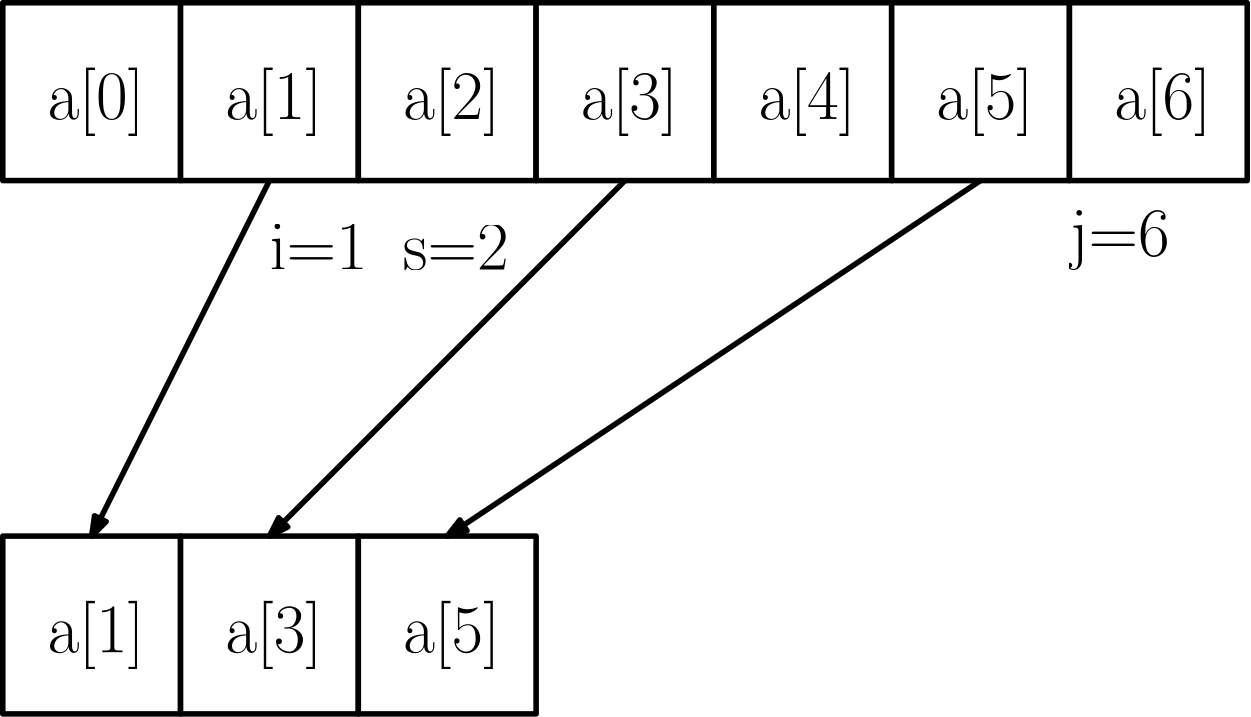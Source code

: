<?xml version="1.0"?>
<!DOCTYPE ipe SYSTEM "ipe.dtd">
<ipe version="70005" creator="Ipe 7.1.1">
<info created="D:20131031205906" modified="D:20131107090947"/>
<ipestyle name="basic">
<symbol name="arrow/arc(spx)">
<path stroke="sym-stroke" fill="sym-stroke" pen="sym-pen">
0 0 m
-1 0.333 l
-1 -0.333 l
h
</path>
</symbol>
<symbol name="arrow/farc(spx)">
<path stroke="sym-stroke" fill="white" pen="sym-pen">
0 0 m
-1 0.333 l
-1 -0.333 l
h
</path>
</symbol>
<symbol name="mark/circle(sx)" transformations="translations">
<path fill="sym-stroke">
0.6 0 0 0.6 0 0 e
0.4 0 0 0.4 0 0 e
</path>
</symbol>
<symbol name="mark/disk(sx)" transformations="translations">
<path fill="sym-stroke">
0.6 0 0 0.6 0 0 e
</path>
</symbol>
<symbol name="mark/fdisk(sfx)" transformations="translations">
<group>
<path fill="sym-fill">
0.5 0 0 0.5 0 0 e
</path>
<path fill="sym-stroke" fillrule="eofill">
0.6 0 0 0.6 0 0 e
0.4 0 0 0.4 0 0 e
</path>
</group>
</symbol>
<symbol name="mark/box(sx)" transformations="translations">
<path fill="sym-stroke" fillrule="eofill">
-0.6 -0.6 m
0.6 -0.6 l
0.6 0.6 l
-0.6 0.6 l
h
-0.4 -0.4 m
0.4 -0.4 l
0.4 0.4 l
-0.4 0.4 l
h
</path>
</symbol>
<symbol name="mark/square(sx)" transformations="translations">
<path fill="sym-stroke">
-0.6 -0.6 m
0.6 -0.6 l
0.6 0.6 l
-0.6 0.6 l
h
</path>
</symbol>
<symbol name="mark/fsquare(sfx)" transformations="translations">
<group>
<path fill="sym-fill">
-0.5 -0.5 m
0.5 -0.5 l
0.5 0.5 l
-0.5 0.5 l
h
</path>
<path fill="sym-stroke" fillrule="eofill">
-0.6 -0.6 m
0.6 -0.6 l
0.6 0.6 l
-0.6 0.6 l
h
-0.4 -0.4 m
0.4 -0.4 l
0.4 0.4 l
-0.4 0.4 l
h
</path>
</group>
</symbol>
<symbol name="mark/cross(sx)" transformations="translations">
<group>
<path fill="sym-stroke">
-0.43 -0.57 m
0.57 0.43 l
0.43 0.57 l
-0.57 -0.43 l
h
</path>
<path fill="sym-stroke">
-0.43 0.57 m
0.57 -0.43 l
0.43 -0.57 l
-0.57 0.43 l
h
</path>
</group>
</symbol>
<symbol name="arrow/fnormal(spx)">
<path stroke="sym-stroke" fill="white" pen="sym-pen">
0 0 m
-1 0.333 l
-1 -0.333 l
h
</path>
</symbol>
<symbol name="arrow/pointed(spx)">
<path stroke="sym-stroke" fill="sym-stroke" pen="sym-pen">
0 0 m
-1 0.333 l
-0.8 0 l
-1 -0.333 l
h
</path>
</symbol>
<symbol name="arrow/fpointed(spx)">
<path stroke="sym-stroke" fill="white" pen="sym-pen">
0 0 m
-1 0.333 l
-0.8 0 l
-1 -0.333 l
h
</path>
</symbol>
<symbol name="arrow/linear(spx)">
<path stroke="sym-stroke" pen="sym-pen">
-1 0.333 m
0 0 l
-1 -0.333 l
</path>
</symbol>
<symbol name="arrow/fdouble(spx)">
<path stroke="sym-stroke" fill="white" pen="sym-pen">
0 0 m
-1 0.333 l
-1 -0.333 l
h
-1 0 m
-2 0.333 l
-2 -0.333 l
h
</path>
</symbol>
<symbol name="arrow/double(spx)">
<path stroke="sym-stroke" fill="sym-stroke" pen="sym-pen">
0 0 m
-1 0.333 l
-1 -0.333 l
h
-1 0 m
-2 0.333 l
-2 -0.333 l
h
</path>
</symbol>
<pen name="heavier" value="0.8"/>
<pen name="fat" value="1.2"/>
<pen name="ultrafat" value="2"/>
<symbolsize name="large" value="5"/>
<symbolsize name="small" value="2"/>
<symbolsize name="tiny" value="1.1"/>
<arrowsize name="large" value="10"/>
<arrowsize name="small" value="5"/>
<arrowsize name="tiny" value="3"/>
<color name="red" value="1 0 0"/>
<color name="green" value="0 1 0"/>
<color name="blue" value="0 0 1"/>
<color name="yellow" value="1 1 0"/>
<color name="orange" value="1 0.647 0"/>
<color name="gold" value="1 0.843 0"/>
<color name="purple" value="0.627 0.125 0.941"/>
<color name="gray" value="0.745"/>
<color name="brown" value="0.647 0.165 0.165"/>
<color name="navy" value="0 0 0.502"/>
<color name="pink" value="1 0.753 0.796"/>
<color name="seagreen" value="0.18 0.545 0.341"/>
<color name="turquoise" value="0.251 0.878 0.816"/>
<color name="violet" value="0.933 0.51 0.933"/>
<color name="darkblue" value="0 0 0.545"/>
<color name="darkcyan" value="0 0.545 0.545"/>
<color name="darkgray" value="0.663"/>
<color name="darkgreen" value="0 0.392 0"/>
<color name="darkmagenta" value="0.545 0 0.545"/>
<color name="darkorange" value="1 0.549 0"/>
<color name="darkred" value="0.545 0 0"/>
<color name="lightblue" value="0.678 0.847 0.902"/>
<color name="lightcyan" value="0.878 1 1"/>
<color name="lightgray" value="0.827"/>
<color name="lightgreen" value="0.565 0.933 0.565"/>
<color name="lightyellow" value="1 1 0.878"/>
<dashstyle name="dashed" value="[4] 0"/>
<dashstyle name="dotted" value="[1 3] 0"/>
<dashstyle name="dash dotted" value="[4 2 1 2] 0"/>
<dashstyle name="dash dot dotted" value="[4 2 1 2 1 2] 0"/>
<textsize name="large" value="\large"/>
<textsize name="Large" value="\Large"/>
<textsize name="LARGE" value="\LARGE"/>
<textsize name="huge" value="\huge"/>
<textsize name="Huge" value="\Huge"/>
<textsize name="small" value="\small"/>
<textsize name="footnote" value="\footnotesize"/>
<textsize name="tiny" value="\tiny"/>
<textstyle name="center" begin="\begin{center}" end="\end{center}"/>
<textstyle name="itemize" begin="\begin{itemize}" end="\end{itemize}"/>
<textstyle name="item" begin="\begin{itemize}\item{}" end="\end{itemize}"/>
<gridsize name="4 pts" value="4"/>
<gridsize name="8 pts (~3 mm)" value="8"/>
<gridsize name="16 pts (~6 mm)" value="16"/>
<gridsize name="32 pts (~12 mm)" value="32"/>
<gridsize name="10 pts (~3.5 mm)" value="10"/>
<gridsize name="20 pts (~7 mm)" value="20"/>
<gridsize name="14 pts (~5 mm)" value="14"/>
<gridsize name="28 pts (~10 mm)" value="28"/>
<gridsize name="56 pts (~20 mm)" value="56"/>
<anglesize name="90 deg" value="90"/>
<anglesize name="60 deg" value="60"/>
<anglesize name="45 deg" value="45"/>
<anglesize name="30 deg" value="30"/>
<anglesize name="22.5 deg" value="22.5"/>
<tiling name="falling" angle="-60" step="4" width="1"/>
<tiling name="rising" angle="30" step="4" width="1"/>
</ipestyle>
<page>
<layer name="alpha"/>
<view layers="alpha" active="alpha"/>
<path layer="alpha" stroke="black" fill="white" pen="ultrafat">
64 768 m
64 704 l
128 704 l
128 768 l
h
</path>
<path stroke="black" fill="white" pen="ultrafat">
128 768 m
128 704 l
192 704 l
192 768 l
h
</path>
<path stroke="black" fill="white" pen="ultrafat">
192 768 m
192 704 l
256 704 l
256 768 l
h
</path>
<path stroke="black" fill="white" pen="ultrafat">
256 768 m
256 704 l
320 704 l
320 768 l
h
</path>
<path stroke="black" fill="white" pen="ultrafat">
320 768 m
320 704 l
384 704 l
384 768 l
h
</path>
<text transformations="translations" pos="80 720" stroke="black" type="label" width="35.111" height="18.564" depth="6.18" valign="bottom" size="Huge">a[0]</text>
<text transformations="translations" pos="144 720" stroke="black" type="label" width="35.111" height="18.564" depth="6.18" valign="bottom" size="Huge">a[1]</text>
<text transformations="translations" pos="208 720" stroke="black" type="label" width="35.111" height="18.564" depth="6.18" valign="bottom" size="Huge">a[2]</text>
<text transformations="translations" pos="272 720" stroke="black" type="label" width="35.111" height="18.564" depth="6.18" valign="bottom" size="Huge">a[3]</text>
<text transformations="translations" pos="336 720" stroke="black" type="label" width="35.111" height="18.564" depth="6.18" valign="bottom" size="Huge">a[4]</text>
<path matrix="1 0 0 1 128 0" stroke="black" fill="white" pen="ultrafat">
256 768 m
256 704 l
320 704 l
320 768 l
h
</path>
<path matrix="1 0 0 1 128 0" stroke="black" fill="white" pen="ultrafat">
320 768 m
320 704 l
384 704 l
384 768 l
h
</path>
<text matrix="1 0 0 1 128 0" transformations="translations" pos="272 720" stroke="black" type="label" width="35.111" height="18.564" depth="6.18" valign="bottom" size="Huge">a[5]</text>
<text matrix="1 0 0 1 128 0" transformations="translations" pos="336 720" stroke="black" type="label" width="35.111" height="18.564" depth="6.18" valign="bottom" size="Huge">a[6]</text>
<path matrix="1 0 0 1 0 -192" stroke="black" fill="white" pen="ultrafat">
64 768 m
64 704 l
128 704 l
128 768 l
h
</path>
<path matrix="1 0 0 1 0 -192" stroke="black" fill="white" pen="ultrafat">
128 768 m
128 704 l
192 704 l
192 768 l
h
</path>
<path matrix="1 0 0 1 0 -192" stroke="black" fill="white" pen="ultrafat">
192 768 m
192 704 l
256 704 l
256 768 l
h
</path>
<text matrix="1 0 0 1 0 -192" transformations="translations" pos="80 720" stroke="black" type="label" width="35.111" height="18.564" depth="6.18" valign="bottom" size="Huge">a[1]</text>
<text matrix="1 0 0 1 0 -192" transformations="translations" pos="144 720" stroke="black" type="label" width="35.111" height="18.564" depth="6.18" valign="bottom" size="Huge">a[3]</text>
<text matrix="1 0 0 1 0 -192" transformations="translations" pos="208 720" stroke="black" type="label" width="35.111" height="18.564" depth="6.18" valign="bottom" size="Huge">a[5]</text>
<path stroke="black" pen="ultrafat" arrow="normal/normal">
160 704 m
96 576 l
</path>
<path stroke="black" pen="ultrafat" arrow="normal/normal">
288 704 m
160 576 l
</path>
<path stroke="black" pen="ultrafat" arrow="normal/normal">
416 704 m
224 576 l
</path>
<text matrix="1 0 0 1 80 -48" transformations="translations" pos="80 720" stroke="black" type="label" width="35.398" height="16.26" depth="0" valign="bottom" size="Huge">i=1</text>
<text matrix="1 0 0 1 128 -48" transformations="translations" pos="80 720" stroke="black" type="label" width="38.118" height="15.978" depth="0" valign="bottom" size="Huge">s=2</text>
<text matrix="1 0 0 1 368 -48" transformations="translations" pos="80 720" stroke="black" type="label" width="36.046" height="16.261" depth="4.82" valign="bottom" size="Huge">j=6</text>
</page>
</ipe>
